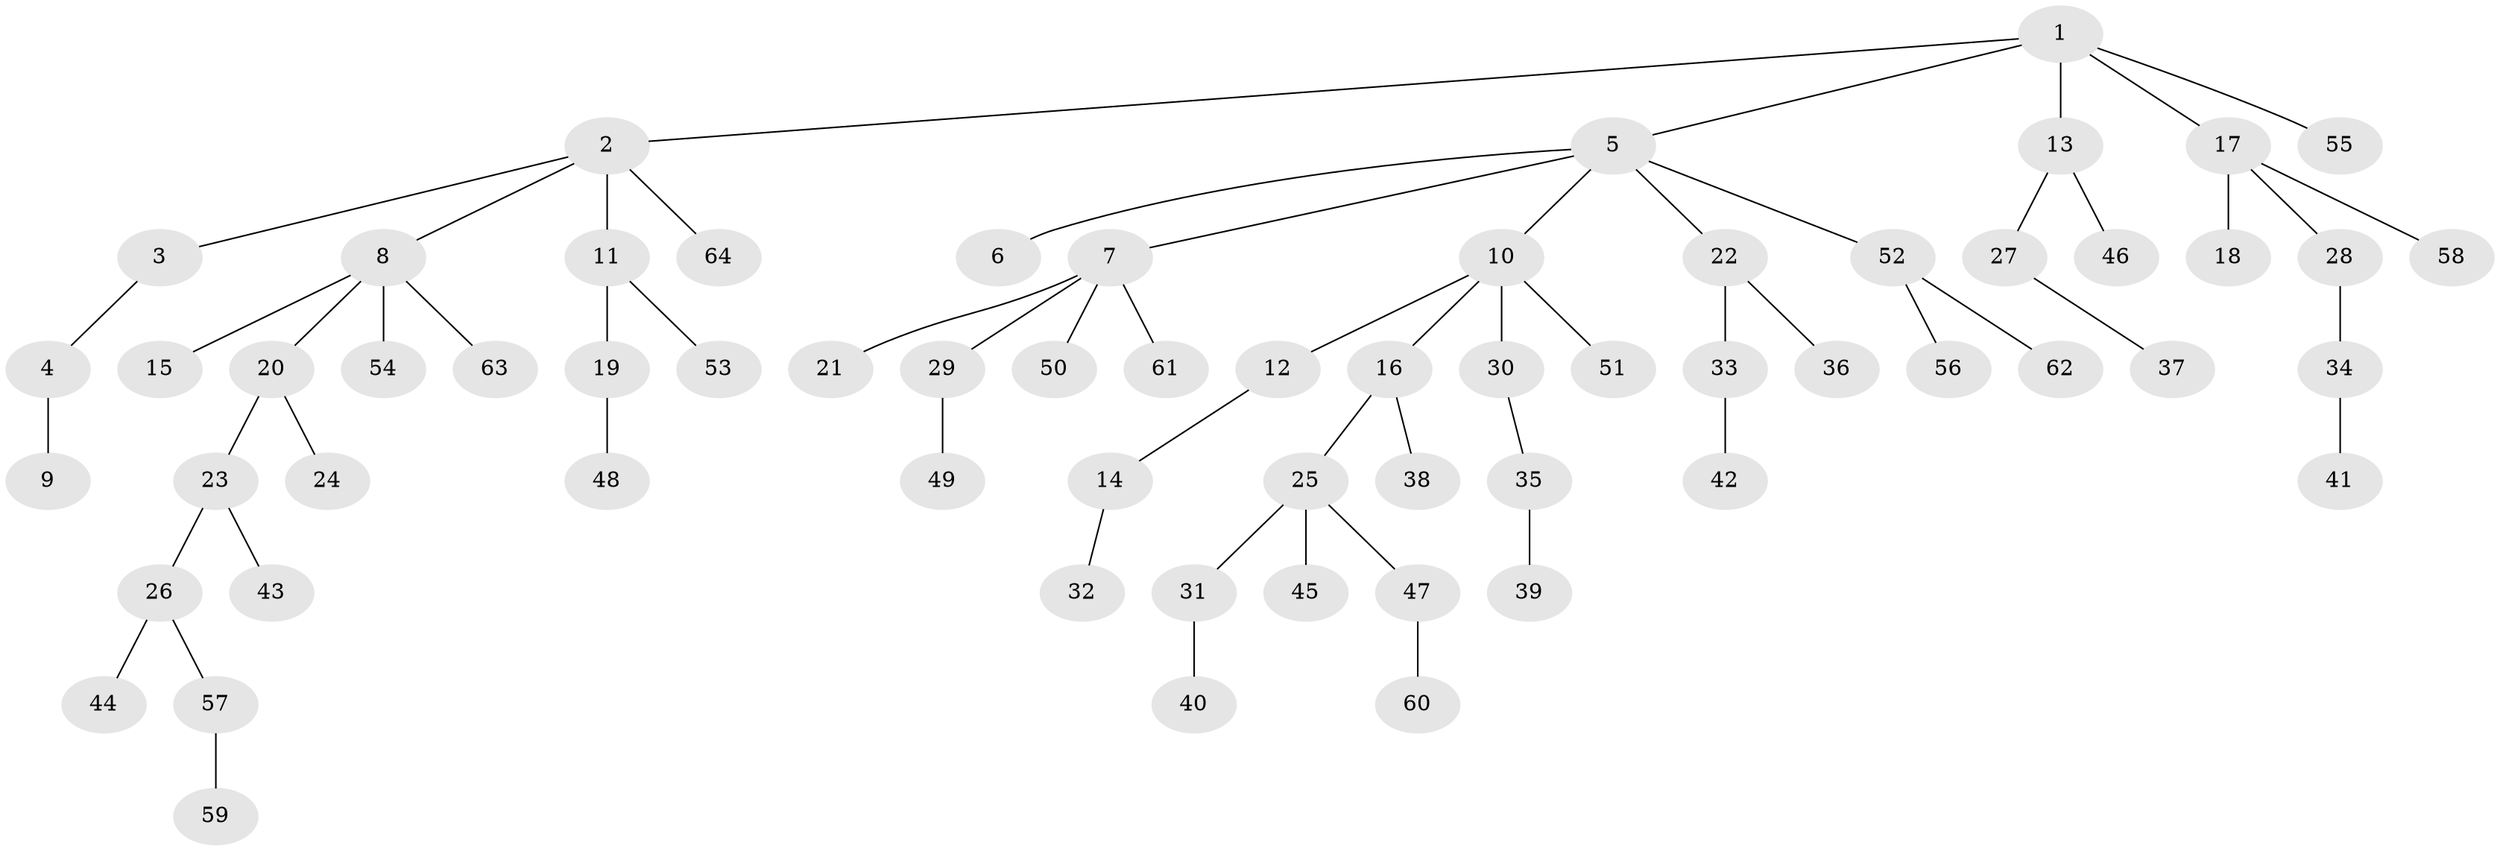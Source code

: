 // coarse degree distribution, {6: 0.02631578947368421, 5: 0.05263157894736842, 1: 0.5263157894736842, 4: 0.07894736842105263, 2: 0.2631578947368421, 3: 0.05263157894736842}
// Generated by graph-tools (version 1.1) at 2025/24/03/03/25 07:24:08]
// undirected, 64 vertices, 63 edges
graph export_dot {
graph [start="1"]
  node [color=gray90,style=filled];
  1;
  2;
  3;
  4;
  5;
  6;
  7;
  8;
  9;
  10;
  11;
  12;
  13;
  14;
  15;
  16;
  17;
  18;
  19;
  20;
  21;
  22;
  23;
  24;
  25;
  26;
  27;
  28;
  29;
  30;
  31;
  32;
  33;
  34;
  35;
  36;
  37;
  38;
  39;
  40;
  41;
  42;
  43;
  44;
  45;
  46;
  47;
  48;
  49;
  50;
  51;
  52;
  53;
  54;
  55;
  56;
  57;
  58;
  59;
  60;
  61;
  62;
  63;
  64;
  1 -- 2;
  1 -- 5;
  1 -- 13;
  1 -- 17;
  1 -- 55;
  2 -- 3;
  2 -- 8;
  2 -- 11;
  2 -- 64;
  3 -- 4;
  4 -- 9;
  5 -- 6;
  5 -- 7;
  5 -- 10;
  5 -- 22;
  5 -- 52;
  7 -- 21;
  7 -- 29;
  7 -- 50;
  7 -- 61;
  8 -- 15;
  8 -- 20;
  8 -- 54;
  8 -- 63;
  10 -- 12;
  10 -- 16;
  10 -- 30;
  10 -- 51;
  11 -- 19;
  11 -- 53;
  12 -- 14;
  13 -- 27;
  13 -- 46;
  14 -- 32;
  16 -- 25;
  16 -- 38;
  17 -- 18;
  17 -- 28;
  17 -- 58;
  19 -- 48;
  20 -- 23;
  20 -- 24;
  22 -- 33;
  22 -- 36;
  23 -- 26;
  23 -- 43;
  25 -- 31;
  25 -- 45;
  25 -- 47;
  26 -- 44;
  26 -- 57;
  27 -- 37;
  28 -- 34;
  29 -- 49;
  30 -- 35;
  31 -- 40;
  33 -- 42;
  34 -- 41;
  35 -- 39;
  47 -- 60;
  52 -- 56;
  52 -- 62;
  57 -- 59;
}
